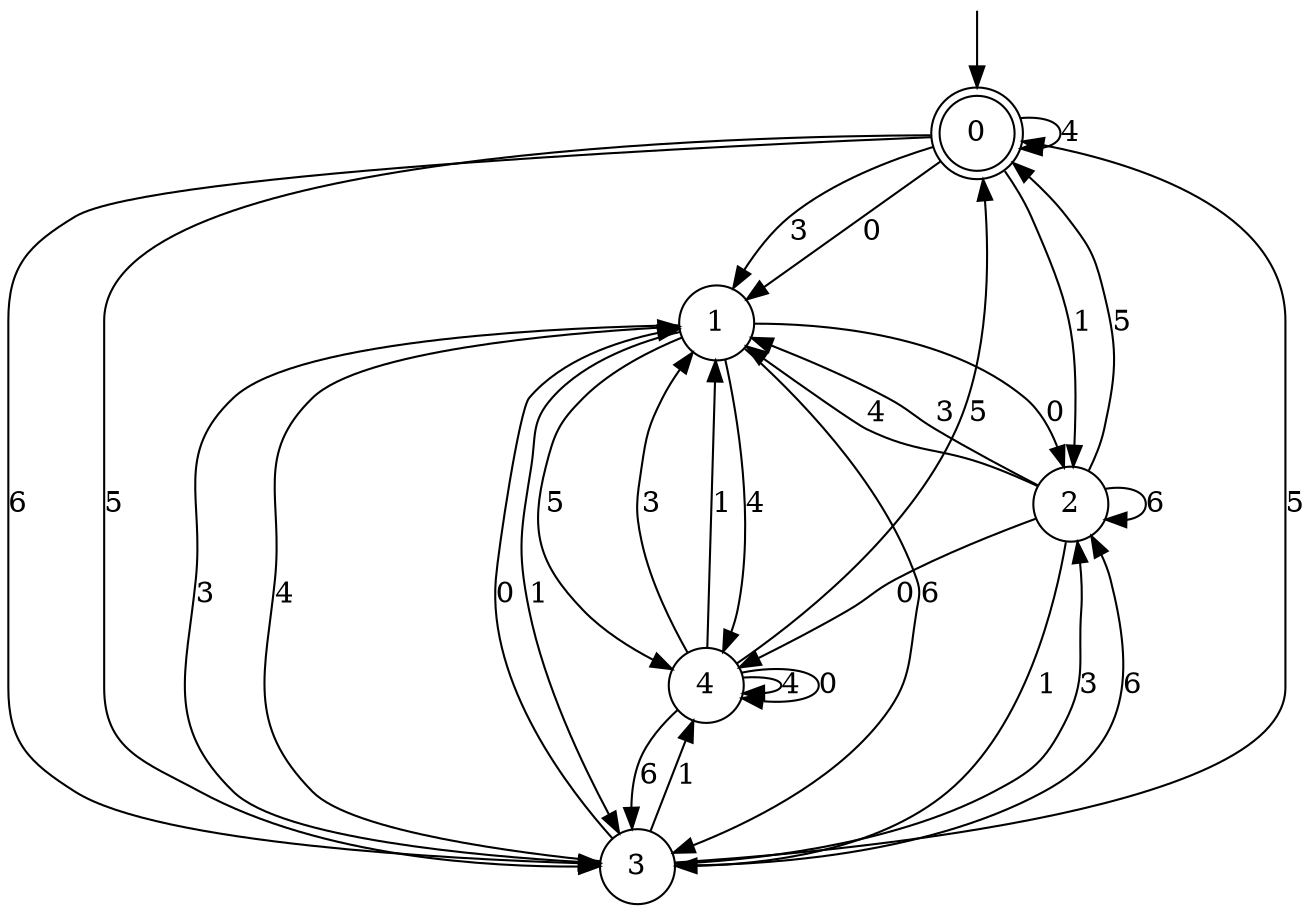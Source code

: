 digraph g {

	s0 [shape="doublecircle" label="0"];
	s1 [shape="circle" label="1"];
	s2 [shape="circle" label="2"];
	s3 [shape="circle" label="3"];
	s4 [shape="circle" label="4"];
	s0 -> s0 [label="4"];
	s0 -> s1 [label="3"];
	s0 -> s1 [label="0"];
	s0 -> s2 [label="1"];
	s0 -> s3 [label="6"];
	s0 -> s3 [label="5"];
	s1 -> s4 [label="4"];
	s1 -> s3 [label="3"];
	s1 -> s2 [label="0"];
	s1 -> s3 [label="1"];
	s1 -> s3 [label="6"];
	s1 -> s4 [label="5"];
	s2 -> s1 [label="4"];
	s2 -> s1 [label="3"];
	s2 -> s4 [label="0"];
	s2 -> s3 [label="1"];
	s2 -> s2 [label="6"];
	s2 -> s0 [label="5"];
	s3 -> s1 [label="4"];
	s3 -> s2 [label="3"];
	s3 -> s1 [label="0"];
	s3 -> s4 [label="1"];
	s3 -> s2 [label="6"];
	s3 -> s0 [label="5"];
	s4 -> s4 [label="4"];
	s4 -> s1 [label="3"];
	s4 -> s4 [label="0"];
	s4 -> s1 [label="1"];
	s4 -> s3 [label="6"];
	s4 -> s0 [label="5"];

__start0 [label="" shape="none" width="0" height="0"];
__start0 -> s0;

}
